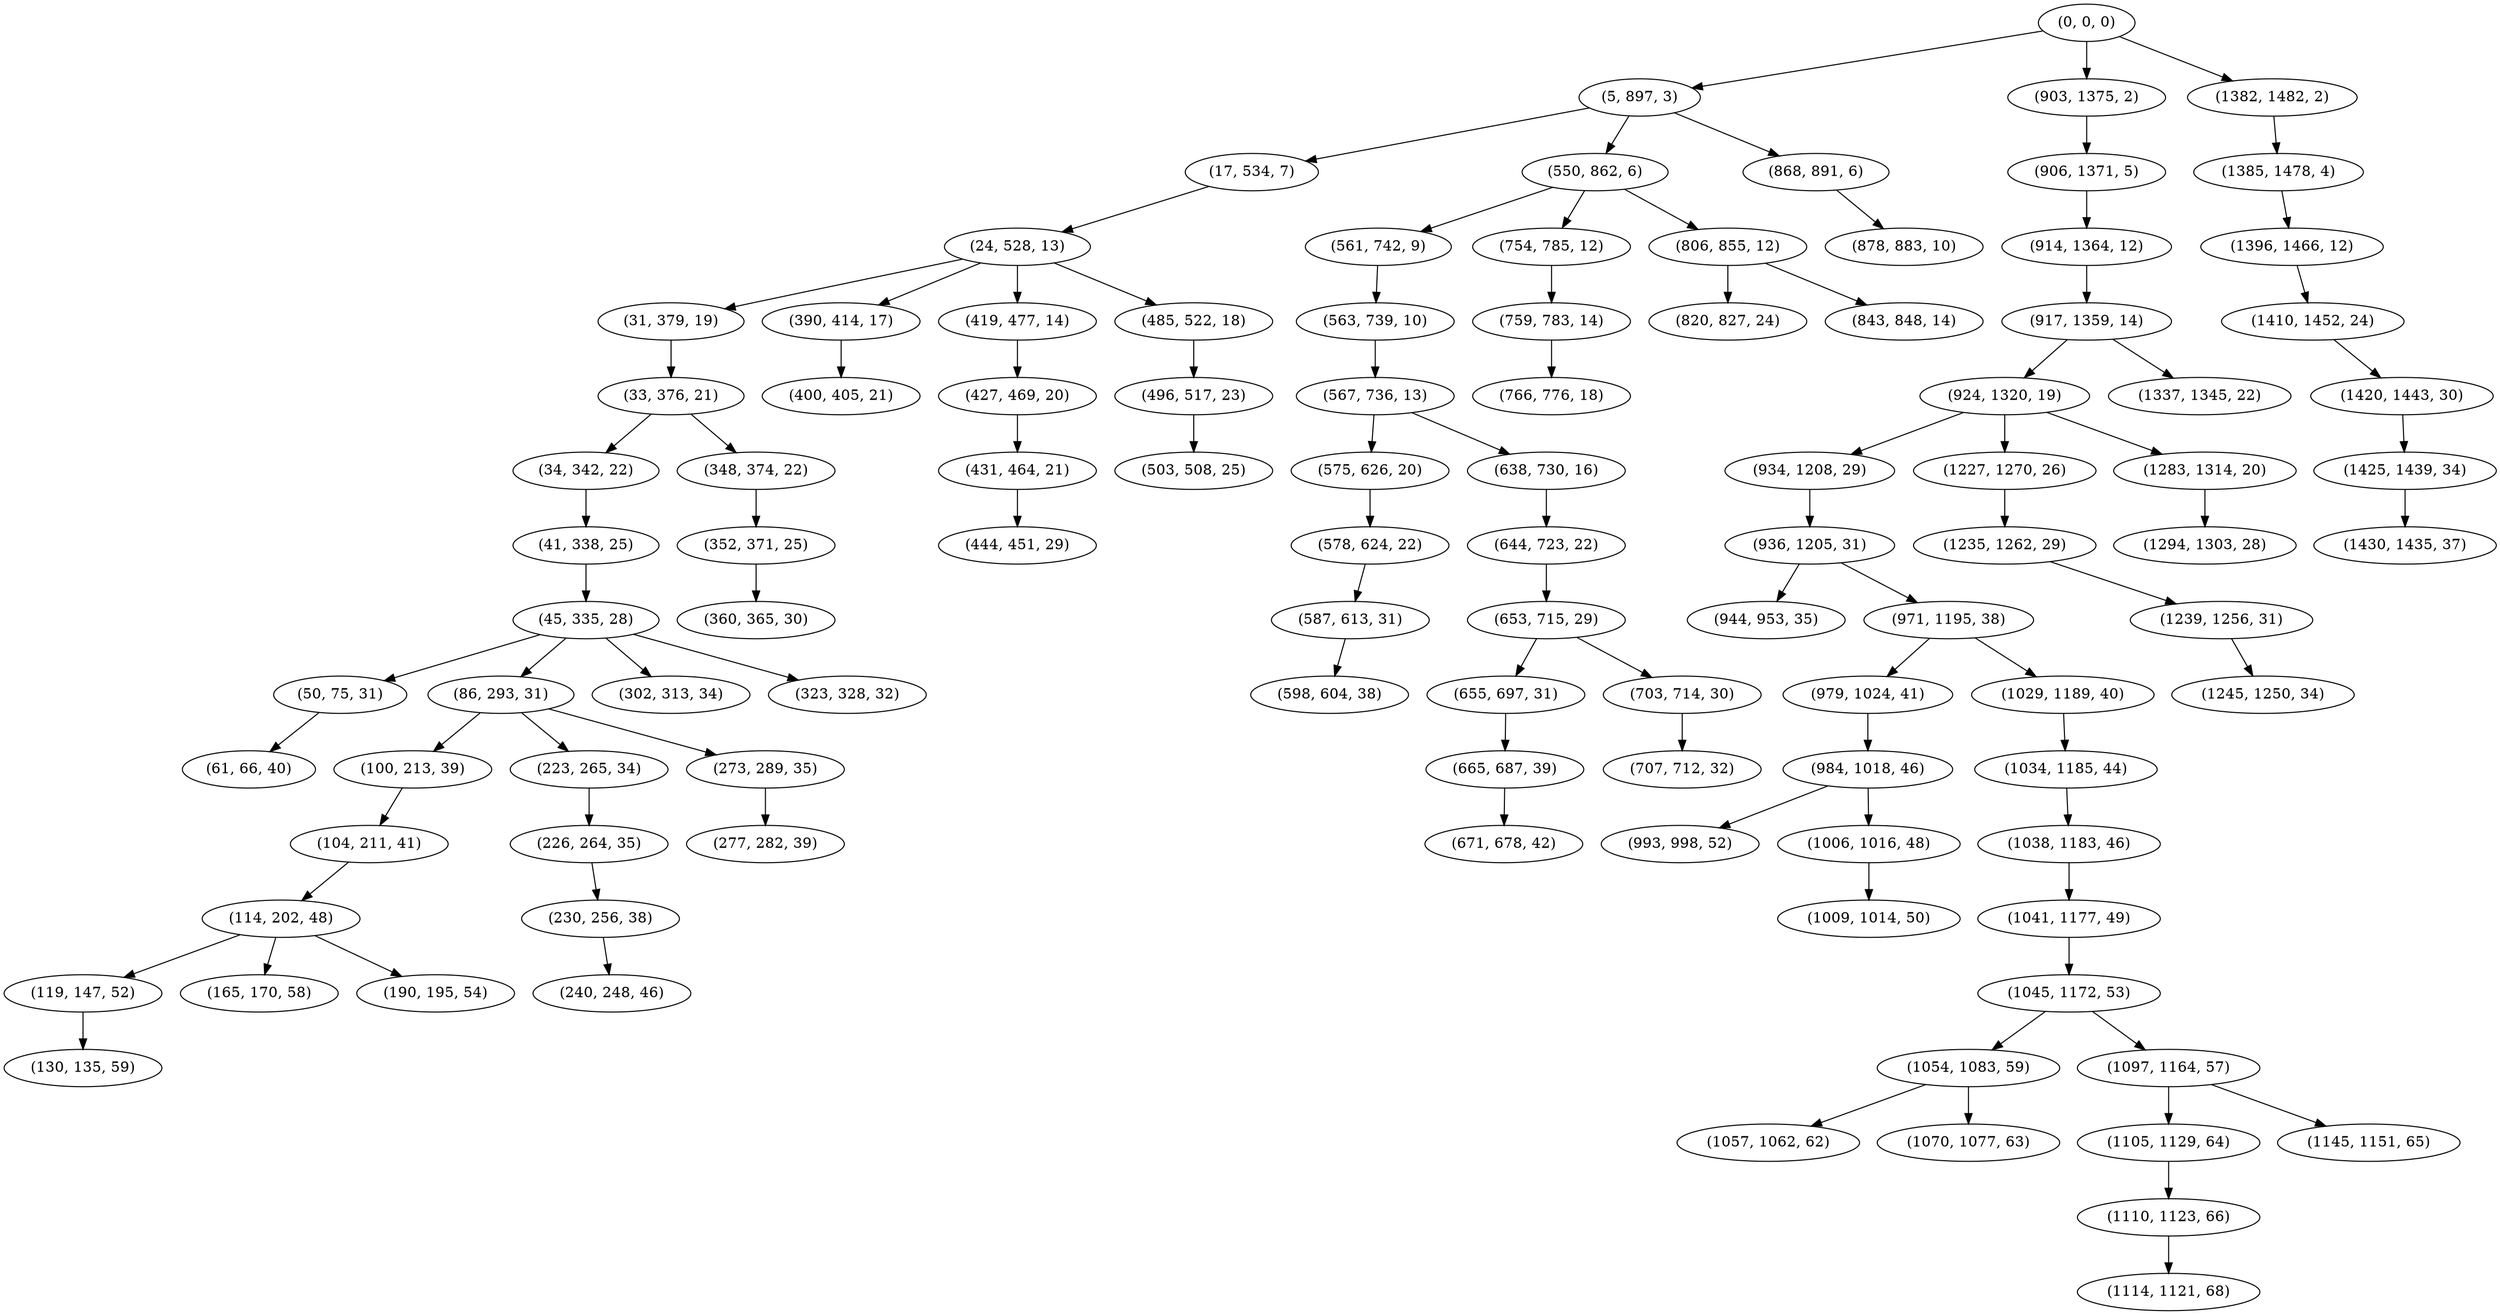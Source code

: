 digraph tree {
    "(0, 0, 0)";
    "(5, 897, 3)";
    "(17, 534, 7)";
    "(24, 528, 13)";
    "(31, 379, 19)";
    "(33, 376, 21)";
    "(34, 342, 22)";
    "(41, 338, 25)";
    "(45, 335, 28)";
    "(50, 75, 31)";
    "(61, 66, 40)";
    "(86, 293, 31)";
    "(100, 213, 39)";
    "(104, 211, 41)";
    "(114, 202, 48)";
    "(119, 147, 52)";
    "(130, 135, 59)";
    "(165, 170, 58)";
    "(190, 195, 54)";
    "(223, 265, 34)";
    "(226, 264, 35)";
    "(230, 256, 38)";
    "(240, 248, 46)";
    "(273, 289, 35)";
    "(277, 282, 39)";
    "(302, 313, 34)";
    "(323, 328, 32)";
    "(348, 374, 22)";
    "(352, 371, 25)";
    "(360, 365, 30)";
    "(390, 414, 17)";
    "(400, 405, 21)";
    "(419, 477, 14)";
    "(427, 469, 20)";
    "(431, 464, 21)";
    "(444, 451, 29)";
    "(485, 522, 18)";
    "(496, 517, 23)";
    "(503, 508, 25)";
    "(550, 862, 6)";
    "(561, 742, 9)";
    "(563, 739, 10)";
    "(567, 736, 13)";
    "(575, 626, 20)";
    "(578, 624, 22)";
    "(587, 613, 31)";
    "(598, 604, 38)";
    "(638, 730, 16)";
    "(644, 723, 22)";
    "(653, 715, 29)";
    "(655, 697, 31)";
    "(665, 687, 39)";
    "(671, 678, 42)";
    "(703, 714, 30)";
    "(707, 712, 32)";
    "(754, 785, 12)";
    "(759, 783, 14)";
    "(766, 776, 18)";
    "(806, 855, 12)";
    "(820, 827, 24)";
    "(843, 848, 14)";
    "(868, 891, 6)";
    "(878, 883, 10)";
    "(903, 1375, 2)";
    "(906, 1371, 5)";
    "(914, 1364, 12)";
    "(917, 1359, 14)";
    "(924, 1320, 19)";
    "(934, 1208, 29)";
    "(936, 1205, 31)";
    "(944, 953, 35)";
    "(971, 1195, 38)";
    "(979, 1024, 41)";
    "(984, 1018, 46)";
    "(993, 998, 52)";
    "(1006, 1016, 48)";
    "(1009, 1014, 50)";
    "(1029, 1189, 40)";
    "(1034, 1185, 44)";
    "(1038, 1183, 46)";
    "(1041, 1177, 49)";
    "(1045, 1172, 53)";
    "(1054, 1083, 59)";
    "(1057, 1062, 62)";
    "(1070, 1077, 63)";
    "(1097, 1164, 57)";
    "(1105, 1129, 64)";
    "(1110, 1123, 66)";
    "(1114, 1121, 68)";
    "(1145, 1151, 65)";
    "(1227, 1270, 26)";
    "(1235, 1262, 29)";
    "(1239, 1256, 31)";
    "(1245, 1250, 34)";
    "(1283, 1314, 20)";
    "(1294, 1303, 28)";
    "(1337, 1345, 22)";
    "(1382, 1482, 2)";
    "(1385, 1478, 4)";
    "(1396, 1466, 12)";
    "(1410, 1452, 24)";
    "(1420, 1443, 30)";
    "(1425, 1439, 34)";
    "(1430, 1435, 37)";
    "(0, 0, 0)" -> "(5, 897, 3)";
    "(0, 0, 0)" -> "(903, 1375, 2)";
    "(0, 0, 0)" -> "(1382, 1482, 2)";
    "(5, 897, 3)" -> "(17, 534, 7)";
    "(5, 897, 3)" -> "(550, 862, 6)";
    "(5, 897, 3)" -> "(868, 891, 6)";
    "(17, 534, 7)" -> "(24, 528, 13)";
    "(24, 528, 13)" -> "(31, 379, 19)";
    "(24, 528, 13)" -> "(390, 414, 17)";
    "(24, 528, 13)" -> "(419, 477, 14)";
    "(24, 528, 13)" -> "(485, 522, 18)";
    "(31, 379, 19)" -> "(33, 376, 21)";
    "(33, 376, 21)" -> "(34, 342, 22)";
    "(33, 376, 21)" -> "(348, 374, 22)";
    "(34, 342, 22)" -> "(41, 338, 25)";
    "(41, 338, 25)" -> "(45, 335, 28)";
    "(45, 335, 28)" -> "(50, 75, 31)";
    "(45, 335, 28)" -> "(86, 293, 31)";
    "(45, 335, 28)" -> "(302, 313, 34)";
    "(45, 335, 28)" -> "(323, 328, 32)";
    "(50, 75, 31)" -> "(61, 66, 40)";
    "(86, 293, 31)" -> "(100, 213, 39)";
    "(86, 293, 31)" -> "(223, 265, 34)";
    "(86, 293, 31)" -> "(273, 289, 35)";
    "(100, 213, 39)" -> "(104, 211, 41)";
    "(104, 211, 41)" -> "(114, 202, 48)";
    "(114, 202, 48)" -> "(119, 147, 52)";
    "(114, 202, 48)" -> "(165, 170, 58)";
    "(114, 202, 48)" -> "(190, 195, 54)";
    "(119, 147, 52)" -> "(130, 135, 59)";
    "(223, 265, 34)" -> "(226, 264, 35)";
    "(226, 264, 35)" -> "(230, 256, 38)";
    "(230, 256, 38)" -> "(240, 248, 46)";
    "(273, 289, 35)" -> "(277, 282, 39)";
    "(348, 374, 22)" -> "(352, 371, 25)";
    "(352, 371, 25)" -> "(360, 365, 30)";
    "(390, 414, 17)" -> "(400, 405, 21)";
    "(419, 477, 14)" -> "(427, 469, 20)";
    "(427, 469, 20)" -> "(431, 464, 21)";
    "(431, 464, 21)" -> "(444, 451, 29)";
    "(485, 522, 18)" -> "(496, 517, 23)";
    "(496, 517, 23)" -> "(503, 508, 25)";
    "(550, 862, 6)" -> "(561, 742, 9)";
    "(550, 862, 6)" -> "(754, 785, 12)";
    "(550, 862, 6)" -> "(806, 855, 12)";
    "(561, 742, 9)" -> "(563, 739, 10)";
    "(563, 739, 10)" -> "(567, 736, 13)";
    "(567, 736, 13)" -> "(575, 626, 20)";
    "(567, 736, 13)" -> "(638, 730, 16)";
    "(575, 626, 20)" -> "(578, 624, 22)";
    "(578, 624, 22)" -> "(587, 613, 31)";
    "(587, 613, 31)" -> "(598, 604, 38)";
    "(638, 730, 16)" -> "(644, 723, 22)";
    "(644, 723, 22)" -> "(653, 715, 29)";
    "(653, 715, 29)" -> "(655, 697, 31)";
    "(653, 715, 29)" -> "(703, 714, 30)";
    "(655, 697, 31)" -> "(665, 687, 39)";
    "(665, 687, 39)" -> "(671, 678, 42)";
    "(703, 714, 30)" -> "(707, 712, 32)";
    "(754, 785, 12)" -> "(759, 783, 14)";
    "(759, 783, 14)" -> "(766, 776, 18)";
    "(806, 855, 12)" -> "(820, 827, 24)";
    "(806, 855, 12)" -> "(843, 848, 14)";
    "(868, 891, 6)" -> "(878, 883, 10)";
    "(903, 1375, 2)" -> "(906, 1371, 5)";
    "(906, 1371, 5)" -> "(914, 1364, 12)";
    "(914, 1364, 12)" -> "(917, 1359, 14)";
    "(917, 1359, 14)" -> "(924, 1320, 19)";
    "(917, 1359, 14)" -> "(1337, 1345, 22)";
    "(924, 1320, 19)" -> "(934, 1208, 29)";
    "(924, 1320, 19)" -> "(1227, 1270, 26)";
    "(924, 1320, 19)" -> "(1283, 1314, 20)";
    "(934, 1208, 29)" -> "(936, 1205, 31)";
    "(936, 1205, 31)" -> "(944, 953, 35)";
    "(936, 1205, 31)" -> "(971, 1195, 38)";
    "(971, 1195, 38)" -> "(979, 1024, 41)";
    "(971, 1195, 38)" -> "(1029, 1189, 40)";
    "(979, 1024, 41)" -> "(984, 1018, 46)";
    "(984, 1018, 46)" -> "(993, 998, 52)";
    "(984, 1018, 46)" -> "(1006, 1016, 48)";
    "(1006, 1016, 48)" -> "(1009, 1014, 50)";
    "(1029, 1189, 40)" -> "(1034, 1185, 44)";
    "(1034, 1185, 44)" -> "(1038, 1183, 46)";
    "(1038, 1183, 46)" -> "(1041, 1177, 49)";
    "(1041, 1177, 49)" -> "(1045, 1172, 53)";
    "(1045, 1172, 53)" -> "(1054, 1083, 59)";
    "(1045, 1172, 53)" -> "(1097, 1164, 57)";
    "(1054, 1083, 59)" -> "(1057, 1062, 62)";
    "(1054, 1083, 59)" -> "(1070, 1077, 63)";
    "(1097, 1164, 57)" -> "(1105, 1129, 64)";
    "(1097, 1164, 57)" -> "(1145, 1151, 65)";
    "(1105, 1129, 64)" -> "(1110, 1123, 66)";
    "(1110, 1123, 66)" -> "(1114, 1121, 68)";
    "(1227, 1270, 26)" -> "(1235, 1262, 29)";
    "(1235, 1262, 29)" -> "(1239, 1256, 31)";
    "(1239, 1256, 31)" -> "(1245, 1250, 34)";
    "(1283, 1314, 20)" -> "(1294, 1303, 28)";
    "(1382, 1482, 2)" -> "(1385, 1478, 4)";
    "(1385, 1478, 4)" -> "(1396, 1466, 12)";
    "(1396, 1466, 12)" -> "(1410, 1452, 24)";
    "(1410, 1452, 24)" -> "(1420, 1443, 30)";
    "(1420, 1443, 30)" -> "(1425, 1439, 34)";
    "(1425, 1439, 34)" -> "(1430, 1435, 37)";
}
